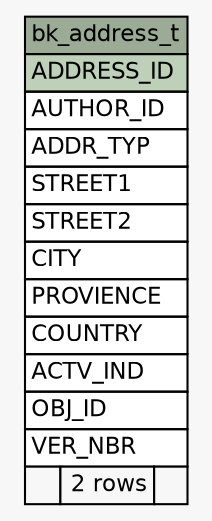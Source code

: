 // dot 2.28.0 on Mac OS X 10.7.2
// SchemaSpy rev 590
digraph "bk_address_t" {
  graph [
    rankdir="RL"
    bgcolor="#f7f7f7"
    nodesep="0.18"
    ranksep="0.46"
    fontname="Helvetica"
    fontsize="11"
  ];
  node [
    fontname="Helvetica"
    fontsize="11"
    shape="plaintext"
  ];
  edge [
    arrowsize="0.8"
  ];
  "bk_address_t" [
    label=<
    <TABLE BORDER="0" CELLBORDER="1" CELLSPACING="0" BGCOLOR="#ffffff">
      <TR><TD COLSPAN="3" BGCOLOR="#9bab96" ALIGN="CENTER">bk_address_t</TD></TR>
      <TR><TD PORT="ADDRESS_ID" COLSPAN="3" BGCOLOR="#bed1b8" ALIGN="LEFT">ADDRESS_ID</TD></TR>
      <TR><TD PORT="AUTHOR_ID" COLSPAN="3" ALIGN="LEFT">AUTHOR_ID</TD></TR>
      <TR><TD PORT="ADDR_TYP" COLSPAN="3" ALIGN="LEFT">ADDR_TYP</TD></TR>
      <TR><TD PORT="STREET1" COLSPAN="3" ALIGN="LEFT">STREET1</TD></TR>
      <TR><TD PORT="STREET2" COLSPAN="3" ALIGN="LEFT">STREET2</TD></TR>
      <TR><TD PORT="CITY" COLSPAN="3" ALIGN="LEFT">CITY</TD></TR>
      <TR><TD PORT="PROVIENCE" COLSPAN="3" ALIGN="LEFT">PROVIENCE</TD></TR>
      <TR><TD PORT="COUNTRY" COLSPAN="3" ALIGN="LEFT">COUNTRY</TD></TR>
      <TR><TD PORT="ACTV_IND" COLSPAN="3" ALIGN="LEFT">ACTV_IND</TD></TR>
      <TR><TD PORT="OBJ_ID" COLSPAN="3" ALIGN="LEFT">OBJ_ID</TD></TR>
      <TR><TD PORT="VER_NBR" COLSPAN="3" ALIGN="LEFT">VER_NBR</TD></TR>
      <TR><TD ALIGN="LEFT" BGCOLOR="#f7f7f7">  </TD><TD ALIGN="RIGHT" BGCOLOR="#f7f7f7">2 rows</TD><TD ALIGN="RIGHT" BGCOLOR="#f7f7f7">  </TD></TR>
    </TABLE>>
    URL="tables/bk_address_t.html"
    tooltip="bk_address_t"
  ];
}
